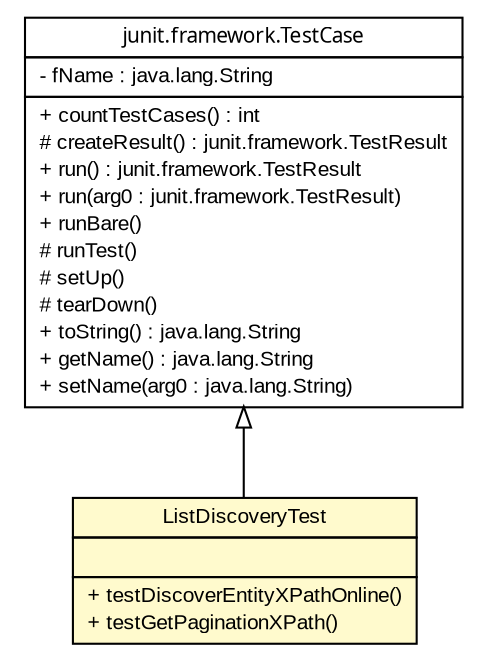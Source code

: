 #!/usr/local/bin/dot
#
# Class diagram 
# Generated by UMLGraph version 5.2 (http://www.umlgraph.org/)
#

digraph G {
	edge [fontname="arial",fontsize=10,labelfontname="arial",labelfontsize=10];
	node [fontname="arial",fontsize=10,shape=plaintext];
	nodesep=0.25;
	ranksep=0.5;
	// tud.iir.extraction.test.ListDiscoveryTest
	c33476 [label=<<table title="tud.iir.extraction.test.ListDiscoveryTest" border="0" cellborder="1" cellspacing="0" cellpadding="2" port="p" bgcolor="lemonChiffon" href="./ListDiscoveryTest.html">
		<tr><td><table border="0" cellspacing="0" cellpadding="1">
<tr><td align="center" balign="center"> ListDiscoveryTest </td></tr>
		</table></td></tr>
		<tr><td><table border="0" cellspacing="0" cellpadding="1">
<tr><td align="left" balign="left">  </td></tr>
		</table></td></tr>
		<tr><td><table border="0" cellspacing="0" cellpadding="1">
<tr><td align="left" balign="left"> + testDiscoverEntityXPathOnline() </td></tr>
<tr><td align="left" balign="left"> + testGetPaginationXPath() </td></tr>
		</table></td></tr>
		</table>>, fontname="arial", fontcolor="black", fontsize=10.0];
	//tud.iir.extraction.test.ListDiscoveryTest extends junit.framework.TestCase
	c33588:p -> c33476:p [dir=back,arrowtail=empty];
	// junit.framework.TestCase
	c33588 [label=<<table title="junit.framework.TestCase" border="0" cellborder="1" cellspacing="0" cellpadding="2" port="p" href="http://java.sun.com/j2se/1.4.2/docs/api/junit/framework/TestCase.html">
		<tr><td><table border="0" cellspacing="0" cellpadding="1">
<tr><td align="center" balign="center"><font face="ariali"> junit.framework.TestCase </font></td></tr>
		</table></td></tr>
		<tr><td><table border="0" cellspacing="0" cellpadding="1">
<tr><td align="left" balign="left"> - fName : java.lang.String </td></tr>
		</table></td></tr>
		<tr><td><table border="0" cellspacing="0" cellpadding="1">
<tr><td align="left" balign="left"> + countTestCases() : int </td></tr>
<tr><td align="left" balign="left"> # createResult() : junit.framework.TestResult </td></tr>
<tr><td align="left" balign="left"> + run() : junit.framework.TestResult </td></tr>
<tr><td align="left" balign="left"> + run(arg0 : junit.framework.TestResult) </td></tr>
<tr><td align="left" balign="left"> + runBare() </td></tr>
<tr><td align="left" balign="left"> # runTest() </td></tr>
<tr><td align="left" balign="left"> # setUp() </td></tr>
<tr><td align="left" balign="left"> # tearDown() </td></tr>
<tr><td align="left" balign="left"> + toString() : java.lang.String </td></tr>
<tr><td align="left" balign="left"> + getName() : java.lang.String </td></tr>
<tr><td align="left" balign="left"> + setName(arg0 : java.lang.String) </td></tr>
		</table></td></tr>
		</table>>, fontname="arial", fontcolor="black", fontsize=10.0];
}

